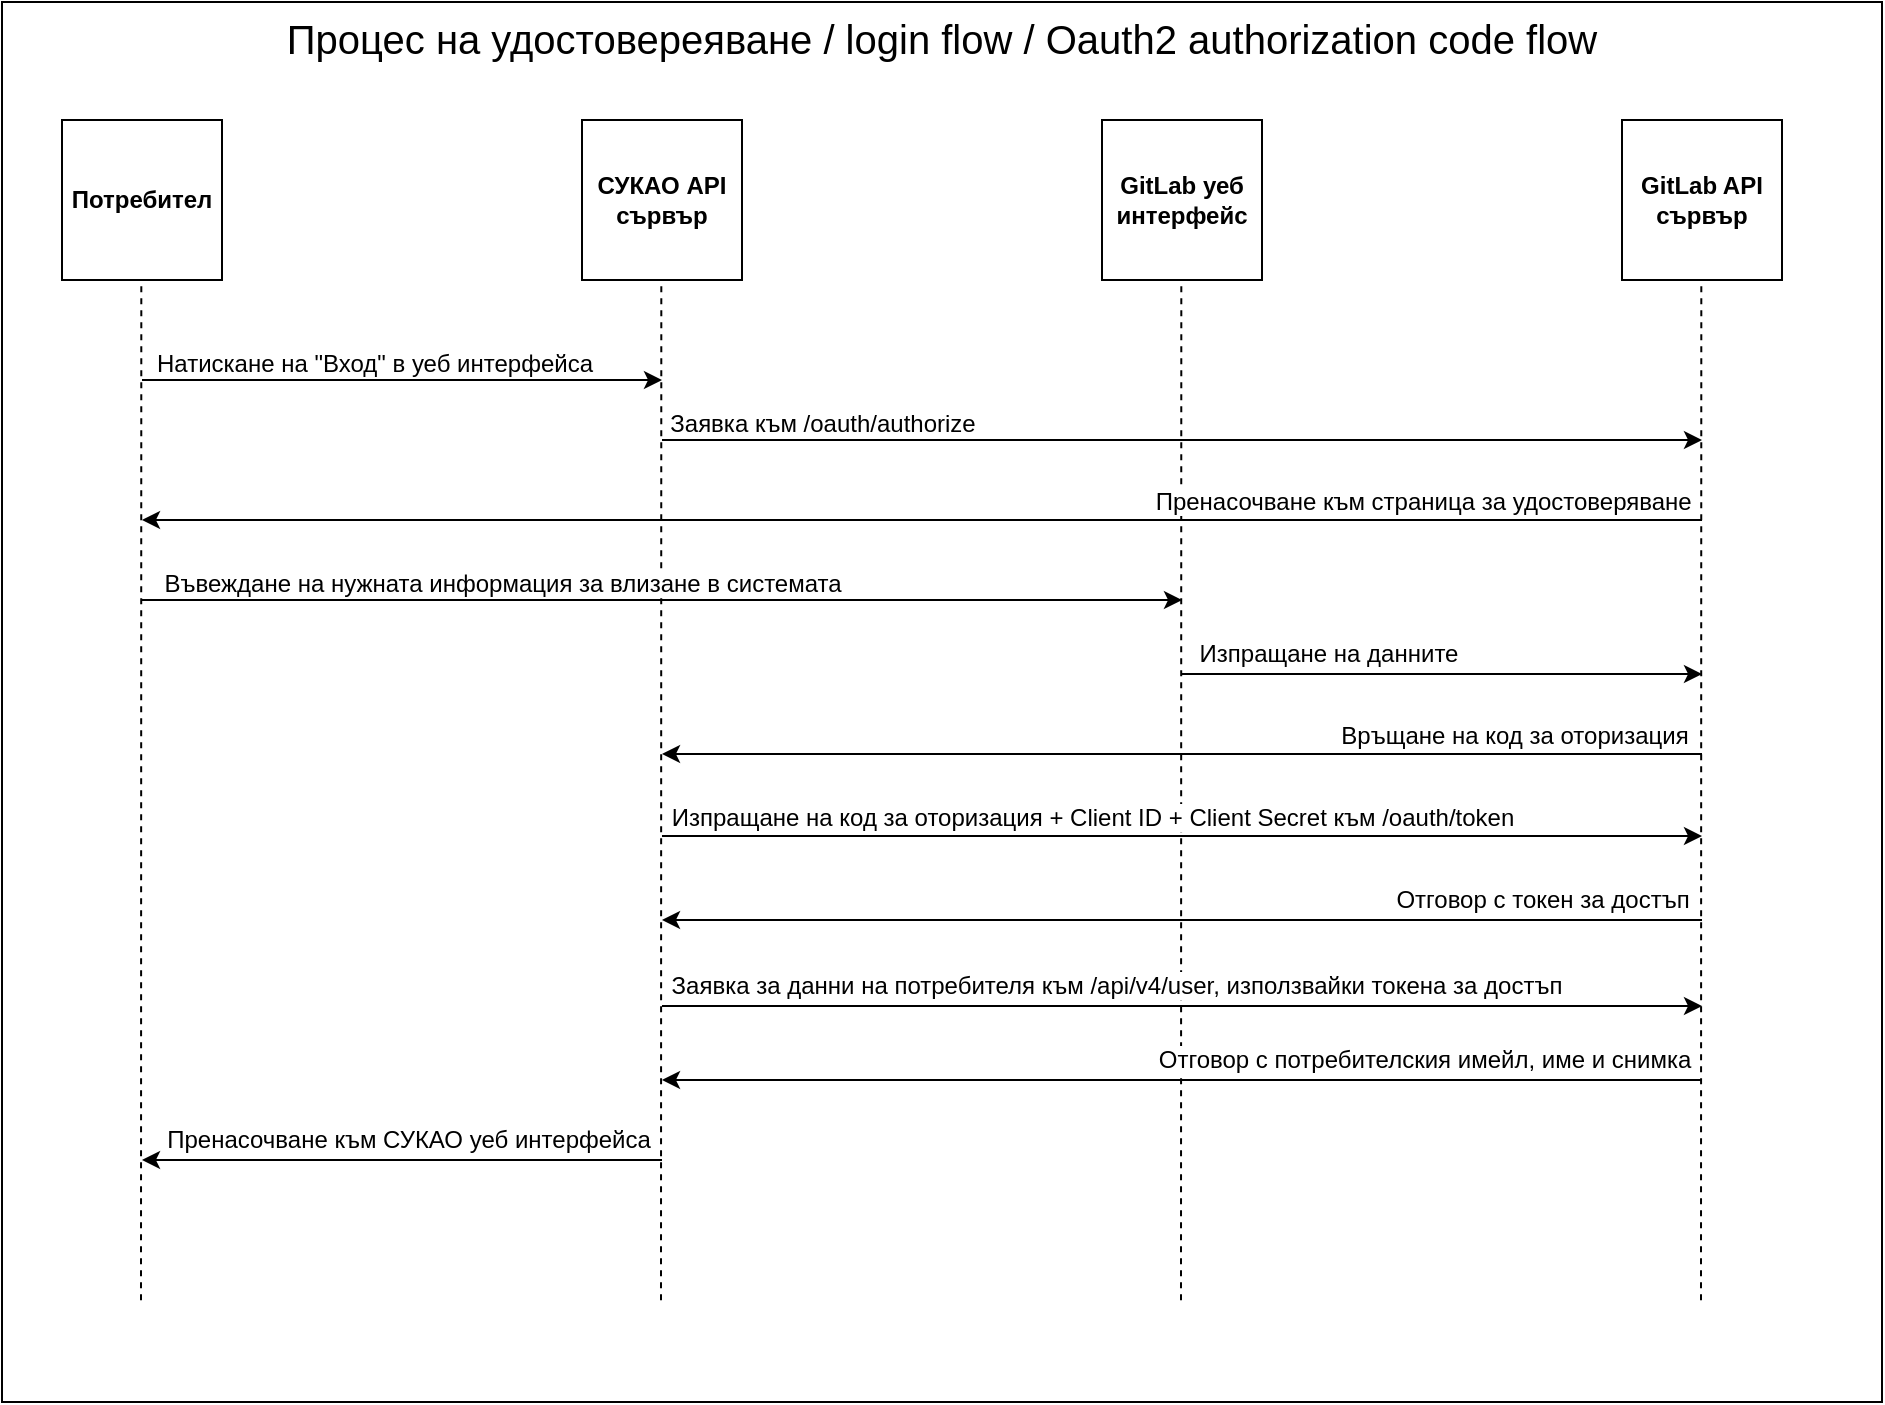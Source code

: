 <mxfile>
    <diagram id="9IUqhpgOrVJgMA2qJIMW" name="Page-1">
        <mxGraphModel dx="1074" dy="782" grid="1" gridSize="10" guides="1" tooltips="1" connect="1" arrows="1" fold="1" page="1" pageScale="1" pageWidth="850" pageHeight="1100" math="0" shadow="0">
            <root>
                <mxCell id="0"/>
                <mxCell id="1" parent="0"/>
                <mxCell id="2" value="&lt;font color=&quot;#000000&quot; style=&quot;font-size: 20px&quot;&gt;Процес на удостовереяване / login flow / Oauth2 authorization code flow&lt;/font&gt;" style="whiteSpace=wrap;html=1;fillColor=#FFFFFF;labelPosition=center;verticalLabelPosition=middle;align=center;verticalAlign=top;" vertex="1" parent="1">
                    <mxGeometry x="110" y="61" width="940" height="700" as="geometry"/>
                </mxCell>
                <mxCell id="3" value="&lt;font color=&quot;#000000&quot;&gt;&lt;b&gt;Потребител&lt;/b&gt;&lt;/font&gt;" style="whiteSpace=wrap;html=1;aspect=fixed;fillColor=#FFFFFF;strokeColor=#000000;" vertex="1" parent="1">
                    <mxGeometry x="140" y="120" width="80" height="80" as="geometry"/>
                </mxCell>
                <mxCell id="4" value="&lt;font color=&quot;#000000&quot;&gt;&lt;b&gt;GitLab уеб интерфейс&lt;/b&gt;&lt;/font&gt;" style="whiteSpace=wrap;html=1;aspect=fixed;fillColor=#FFFFFF;strokeColor=#000000;" vertex="1" parent="1">
                    <mxGeometry x="660" y="120" width="80" height="80" as="geometry"/>
                </mxCell>
                <mxCell id="7" value="" style="endArrow=none;html=1;fontSize=20;fontColor=#000000;entryX=0.5;entryY=1;entryDx=0;entryDy=0;exitX=0.097;exitY=0.903;exitDx=0;exitDy=0;exitPerimeter=0;strokeWidth=1;strokeColor=#000000;jumpStyle=none;dashed=1;" edge="1" parent="1">
                    <mxGeometry width="50" height="50" relative="1" as="geometry">
                        <mxPoint x="699.5" y="710.16" as="sourcePoint"/>
                        <mxPoint x="699.66" y="200" as="targetPoint"/>
                    </mxGeometry>
                </mxCell>
                <mxCell id="8" value="" style="endArrow=classic;html=1;fontSize=20;fontColor=#000000;strokeColor=#000000;strokeWidth=1;jumpStyle=none;align=center;labelPosition=center;verticalLabelPosition=middle;verticalAlign=middle;" edge="1" parent="1">
                    <mxGeometry width="50" height="50" relative="1" as="geometry">
                        <mxPoint x="180" y="250" as="sourcePoint"/>
                        <mxPoint x="440" y="250" as="targetPoint"/>
                    </mxGeometry>
                </mxCell>
                <mxCell id="9" value="&lt;div&gt;&lt;span style=&quot;background-color: rgb(255 , 255 , 255)&quot;&gt;Натискане на &quot;Вход&quot; в уеб интерфейса&lt;/span&gt;&lt;/div&gt;" style="edgeLabel;html=1;align=center;verticalAlign=bottom;resizable=0;points=[];fontSize=12;fontColor=#000000;" vertex="1" connectable="0" parent="8">
                    <mxGeometry x="0.457" relative="1" as="geometry">
                        <mxPoint x="-74" as="offset"/>
                    </mxGeometry>
                </mxCell>
                <mxCell id="13" value="&lt;font color=&quot;#000000&quot;&gt;&lt;b&gt;СУКАО API сървър&lt;/b&gt;&lt;/font&gt;" style="whiteSpace=wrap;html=1;aspect=fixed;fillColor=#FFFFFF;strokeColor=#000000;" vertex="1" parent="1">
                    <mxGeometry x="400" y="120" width="80" height="80" as="geometry"/>
                </mxCell>
                <mxCell id="14" value="" style="endArrow=none;html=1;fontSize=20;fontColor=#000000;entryX=0.5;entryY=1;entryDx=0;entryDy=0;exitX=0.097;exitY=0.903;exitDx=0;exitDy=0;exitPerimeter=0;strokeWidth=1;strokeColor=#000000;jumpStyle=none;dashed=1;" edge="1" parent="1">
                    <mxGeometry width="50" height="50" relative="1" as="geometry">
                        <mxPoint x="439.5" y="710.16" as="sourcePoint"/>
                        <mxPoint x="439.66" y="200" as="targetPoint"/>
                    </mxGeometry>
                </mxCell>
                <mxCell id="15" value="" style="endArrow=classic;html=1;fontSize=20;fontColor=#000000;strokeColor=#000000;strokeWidth=1;jumpStyle=none;align=center;labelPosition=center;verticalLabelPosition=middle;verticalAlign=middle;" edge="1" parent="1">
                    <mxGeometry width="50" height="50" relative="1" as="geometry">
                        <mxPoint x="440" y="280" as="sourcePoint"/>
                        <mxPoint x="960" y="280" as="targetPoint"/>
                    </mxGeometry>
                </mxCell>
                <mxCell id="16" value="&lt;div&gt;&lt;span style=&quot;background-color: rgb(255 , 255 , 255)&quot;&gt;Заявка към /oauth/authorize&lt;/span&gt;&lt;/div&gt;" style="edgeLabel;html=1;align=center;verticalAlign=bottom;resizable=0;points=[];fontSize=12;fontColor=#000000;" vertex="1" connectable="0" parent="15">
                    <mxGeometry x="0.457" relative="1" as="geometry">
                        <mxPoint x="-299" as="offset"/>
                    </mxGeometry>
                </mxCell>
                <mxCell id="17" value="" style="endArrow=classic;html=1;labelBackgroundColor=#FFFFFF;fontSize=12;fontColor=#000000;strokeColor=#000000;strokeWidth=1;jumpStyle=none;" edge="1" parent="1">
                    <mxGeometry width="50" height="50" relative="1" as="geometry">
                        <mxPoint x="960" y="320" as="sourcePoint"/>
                        <mxPoint x="180" y="320" as="targetPoint"/>
                    </mxGeometry>
                </mxCell>
                <mxCell id="19" value="&lt;span style=&quot;background-color: rgb(255 , 255 , 255)&quot;&gt;Пренасочване към страница за удостоверяване&amp;nbsp;&lt;br&gt;&lt;/span&gt;" style="edgeLabel;html=1;align=center;verticalAlign=bottom;resizable=0;points=[];fontSize=12;fontColor=#000000;labelPosition=center;verticalLabelPosition=top;" vertex="1" connectable="0" parent="17">
                    <mxGeometry x="-0.35" y="-1" relative="1" as="geometry">
                        <mxPoint x="115" as="offset"/>
                    </mxGeometry>
                </mxCell>
                <mxCell id="22" value="" style="endArrow=classic;html=1;labelBackgroundColor=#FFFFFF;fontSize=12;fontColor=#000000;strokeColor=#000000;strokeWidth=1;jumpStyle=none;" edge="1" parent="1">
                    <mxGeometry width="50" height="50" relative="1" as="geometry">
                        <mxPoint x="180" y="360" as="sourcePoint"/>
                        <mxPoint x="700" y="360" as="targetPoint"/>
                    </mxGeometry>
                </mxCell>
                <mxCell id="23" value="&lt;span style=&quot;background-color: rgb(255 , 255 , 255)&quot;&gt;Въвеждане на нужната информация за влизане в системата&lt;/span&gt;" style="edgeLabel;html=1;align=center;verticalAlign=bottom;resizable=0;points=[];fontSize=12;fontColor=#000000;labelPosition=center;verticalLabelPosition=top;" vertex="1" connectable="0" parent="22">
                    <mxGeometry x="-0.654" relative="1" as="geometry">
                        <mxPoint x="90" as="offset"/>
                    </mxGeometry>
                </mxCell>
                <mxCell id="24" value="" style="endArrow=classic;html=1;labelBackgroundColor=#FFFFFF;fontSize=12;fontColor=#000000;strokeColor=#000000;strokeWidth=1;jumpStyle=none;" edge="1" parent="1">
                    <mxGeometry width="50" height="50" relative="1" as="geometry">
                        <mxPoint x="960" y="437" as="sourcePoint"/>
                        <mxPoint x="440" y="437" as="targetPoint"/>
                    </mxGeometry>
                </mxCell>
                <mxCell id="25" value="&lt;span style=&quot;background-color: rgb(255 , 255 , 255)&quot;&gt;Връщане на код за оторизация&lt;/span&gt;" style="edgeLabel;html=1;align=center;verticalAlign=bottom;resizable=0;points=[];fontSize=12;fontColor=#000000;labelPosition=center;verticalLabelPosition=top;" vertex="1" connectable="0" parent="24">
                    <mxGeometry x="-0.462" y="2" relative="1" as="geometry">
                        <mxPoint x="46" y="-3" as="offset"/>
                    </mxGeometry>
                </mxCell>
                <mxCell id="26" value="&lt;font color=&quot;#000000&quot;&gt;&lt;b&gt;GitLab API сървър&lt;/b&gt;&lt;/font&gt;" style="whiteSpace=wrap;html=1;aspect=fixed;fillColor=#FFFFFF;strokeColor=#000000;" vertex="1" parent="1">
                    <mxGeometry x="920" y="120" width="80" height="80" as="geometry"/>
                </mxCell>
                <mxCell id="27" value="" style="endArrow=none;html=1;fontSize=20;fontColor=#000000;entryX=0.5;entryY=1;entryDx=0;entryDy=0;exitX=0.097;exitY=0.903;exitDx=0;exitDy=0;exitPerimeter=0;strokeWidth=1;strokeColor=#000000;jumpStyle=none;dashed=1;" edge="1" parent="1">
                    <mxGeometry width="50" height="50" relative="1" as="geometry">
                        <mxPoint x="959.5" y="710.16" as="sourcePoint"/>
                        <mxPoint x="959.66" y="200" as="targetPoint"/>
                    </mxGeometry>
                </mxCell>
                <mxCell id="28" value="" style="endArrow=classic;html=1;labelBackgroundColor=#FFFFFF;fontSize=12;fontColor=#000000;strokeColor=#000000;strokeWidth=1;jumpStyle=none;" edge="1" parent="1">
                    <mxGeometry width="50" height="50" relative="1" as="geometry">
                        <mxPoint x="700" y="397" as="sourcePoint"/>
                        <mxPoint x="960" y="397" as="targetPoint"/>
                    </mxGeometry>
                </mxCell>
                <mxCell id="29" value="&lt;span style=&quot;background-color: rgb(255 , 255 , 255)&quot;&gt;Изпращане на данните&lt;/span&gt;" style="edgeLabel;html=1;align=center;verticalAlign=bottom;resizable=0;points=[];fontSize=12;fontColor=#000000;labelPosition=center;verticalLabelPosition=top;" vertex="1" connectable="0" parent="28">
                    <mxGeometry x="-0.423" y="-1" relative="1" as="geometry">
                        <mxPoint x="-2" y="-3" as="offset"/>
                    </mxGeometry>
                </mxCell>
                <mxCell id="30" value="" style="endArrow=classic;html=1;labelBackgroundColor=#FFFFFF;fontSize=12;fontColor=#000000;strokeColor=#000000;strokeWidth=1;jumpStyle=none;" edge="1" parent="1">
                    <mxGeometry width="50" height="50" relative="1" as="geometry">
                        <mxPoint x="440" y="478" as="sourcePoint"/>
                        <mxPoint x="960" y="478" as="targetPoint"/>
                    </mxGeometry>
                </mxCell>
                <mxCell id="31" value="&lt;span style=&quot;background-color: rgb(255 , 255 , 255)&quot;&gt;Изпращане на код за оторизация + Client ID + Client Secret към /oauth/token&lt;/span&gt;" style="edgeLabel;html=1;align=center;verticalAlign=bottom;resizable=0;points=[];fontSize=12;fontColor=#000000;labelPosition=center;verticalLabelPosition=top;" vertex="1" connectable="0" parent="30">
                    <mxGeometry x="-0.554" y="-1" relative="1" as="geometry">
                        <mxPoint x="99" y="-2" as="offset"/>
                    </mxGeometry>
                </mxCell>
                <mxCell id="32" value="" style="endArrow=classic;html=1;labelBackgroundColor=#FFFFFF;fontSize=12;fontColor=#000000;strokeColor=#000000;strokeWidth=1;jumpStyle=none;" edge="1" parent="1">
                    <mxGeometry width="50" height="50" relative="1" as="geometry">
                        <mxPoint x="960" y="520" as="sourcePoint"/>
                        <mxPoint x="440" y="520" as="targetPoint"/>
                    </mxGeometry>
                </mxCell>
                <mxCell id="33" value="&lt;span style=&quot;background-color: rgb(255 , 255 , 255)&quot;&gt;Отговор с токен за достъп&lt;/span&gt;" style="edgeLabel;html=1;align=center;verticalAlign=bottom;resizable=0;points=[];fontSize=12;fontColor=#000000;labelPosition=center;verticalLabelPosition=top;" vertex="1" connectable="0" parent="32">
                    <mxGeometry x="-0.442" y="-2" relative="1" as="geometry">
                        <mxPoint x="65" as="offset"/>
                    </mxGeometry>
                </mxCell>
                <mxCell id="34" value="" style="endArrow=classic;html=1;labelBackgroundColor=#FFFFFF;fontSize=12;fontColor=#000000;strokeColor=#000000;strokeWidth=1;jumpStyle=none;" edge="1" parent="1">
                    <mxGeometry width="50" height="50" relative="1" as="geometry">
                        <mxPoint x="440" y="563" as="sourcePoint"/>
                        <mxPoint x="960" y="563" as="targetPoint"/>
                    </mxGeometry>
                </mxCell>
                <mxCell id="35" value="&lt;span style=&quot;background-color: rgb(255 , 255 , 255)&quot;&gt;Заявка за данни на потребителя към /api/v4/user, използвайки токена за достъп&lt;/span&gt;" style="edgeLabel;html=1;align=center;verticalAlign=bottom;resizable=0;points=[];fontSize=12;fontColor=#000000;labelPosition=center;verticalLabelPosition=top;" vertex="1" connectable="0" parent="34">
                    <mxGeometry x="-0.577" relative="1" as="geometry">
                        <mxPoint x="117" y="-2" as="offset"/>
                    </mxGeometry>
                </mxCell>
                <mxCell id="36" value="" style="endArrow=classic;html=1;labelBackgroundColor=#FFFFFF;fontSize=12;fontColor=#000000;strokeColor=#000000;strokeWidth=1;jumpStyle=none;" edge="1" parent="1">
                    <mxGeometry width="50" height="50" relative="1" as="geometry">
                        <mxPoint x="960" y="600" as="sourcePoint"/>
                        <mxPoint x="440" y="600" as="targetPoint"/>
                    </mxGeometry>
                </mxCell>
                <mxCell id="37" value="&lt;span style=&quot;background-color: rgb(255 , 255 , 255)&quot;&gt;Отговор с потребителския имейл, име и снимка&lt;/span&gt;" style="edgeLabel;html=1;align=center;verticalAlign=bottom;resizable=0;points=[];fontSize=12;fontColor=#000000;labelPosition=center;verticalLabelPosition=top;" vertex="1" connectable="0" parent="36">
                    <mxGeometry x="-0.488" y="3" relative="1" as="geometry">
                        <mxPoint x="-6" y="-5" as="offset"/>
                    </mxGeometry>
                </mxCell>
                <mxCell id="38" value="" style="endArrow=classic;html=1;labelBackgroundColor=#FFFFFF;fontSize=12;fontColor=#000000;strokeColor=#000000;strokeWidth=1;jumpStyle=none;" edge="1" parent="1">
                    <mxGeometry width="50" height="50" relative="1" as="geometry">
                        <mxPoint x="440" y="640" as="sourcePoint"/>
                        <mxPoint x="180" y="640" as="targetPoint"/>
                    </mxGeometry>
                </mxCell>
                <mxCell id="40" value="&lt;span style=&quot;background-color: rgb(255 , 255 , 255)&quot;&gt;Пренасочване към СУКАО уеб интерфейса&lt;/span&gt;" style="edgeLabel;html=1;align=center;verticalAlign=bottom;resizable=0;points=[];fontSize=12;fontColor=#000000;labelPosition=center;verticalLabelPosition=top;" vertex="1" connectable="0" parent="38">
                    <mxGeometry x="-0.315" y="-1" relative="1" as="geometry">
                        <mxPoint x="-38" y="-1" as="offset"/>
                    </mxGeometry>
                </mxCell>
                <mxCell id="39" value="" style="endArrow=none;html=1;fontSize=20;fontColor=#000000;entryX=0.5;entryY=1;entryDx=0;entryDy=0;exitX=0.097;exitY=0.903;exitDx=0;exitDy=0;exitPerimeter=0;strokeWidth=1;strokeColor=#000000;jumpStyle=none;dashed=1;" edge="1" parent="1">
                    <mxGeometry width="50" height="50" relative="1" as="geometry">
                        <mxPoint x="179.5" y="710.16" as="sourcePoint"/>
                        <mxPoint x="179.66" y="200" as="targetPoint"/>
                    </mxGeometry>
                </mxCell>
            </root>
        </mxGraphModel>
    </diagram>
</mxfile>